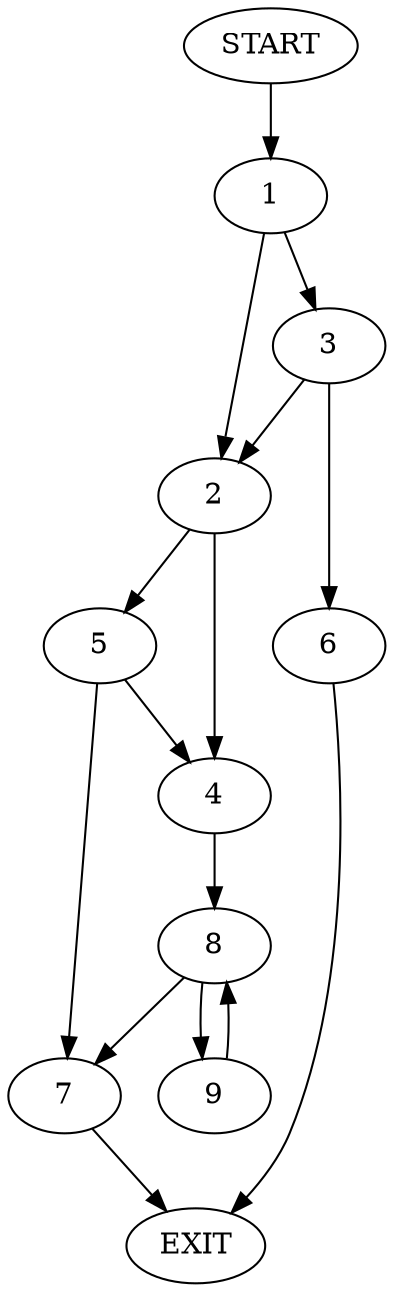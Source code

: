 digraph {
0 [label="START"]
10 [label="EXIT"]
0 -> 1
1 -> 2
1 -> 3
2 -> 4
2 -> 5
3 -> 6
3 -> 2
6 -> 10
5 -> 4
5 -> 7
4 -> 8
7 -> 10
8 -> 9
8 -> 7
9 -> 8
}
